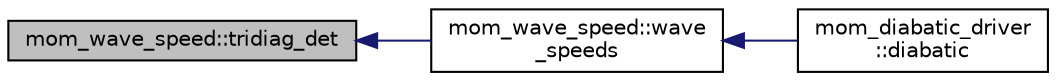digraph "mom_wave_speed::tridiag_det"
{
 // INTERACTIVE_SVG=YES
  edge [fontname="Helvetica",fontsize="10",labelfontname="Helvetica",labelfontsize="10"];
  node [fontname="Helvetica",fontsize="10",shape=record];
  rankdir="LR";
  Node10 [label="mom_wave_speed::tridiag_det",height=0.2,width=0.4,color="black", fillcolor="grey75", style="filled", fontcolor="black"];
  Node10 -> Node11 [dir="back",color="midnightblue",fontsize="10",style="solid",fontname="Helvetica"];
  Node11 [label="mom_wave_speed::wave\l_speeds",height=0.2,width=0.4,color="black", fillcolor="white", style="filled",URL="$namespacemom__wave__speed.html#a0009abd8573168b780c95db2962982d6",tooltip="Calculates the wave speeds for the first few barolinic modes. "];
  Node11 -> Node12 [dir="back",color="midnightblue",fontsize="10",style="solid",fontname="Helvetica"];
  Node12 [label="mom_diabatic_driver\l::diabatic",height=0.2,width=0.4,color="black", fillcolor="white", style="filled",URL="$namespacemom__diabatic__driver.html#af76fe90c618a04d7806bc53fe0f7a2a7",tooltip="This subroutine imposes the diapycnal mass fluxes and the accompanying diapycnal advection of momentu..."];
}
